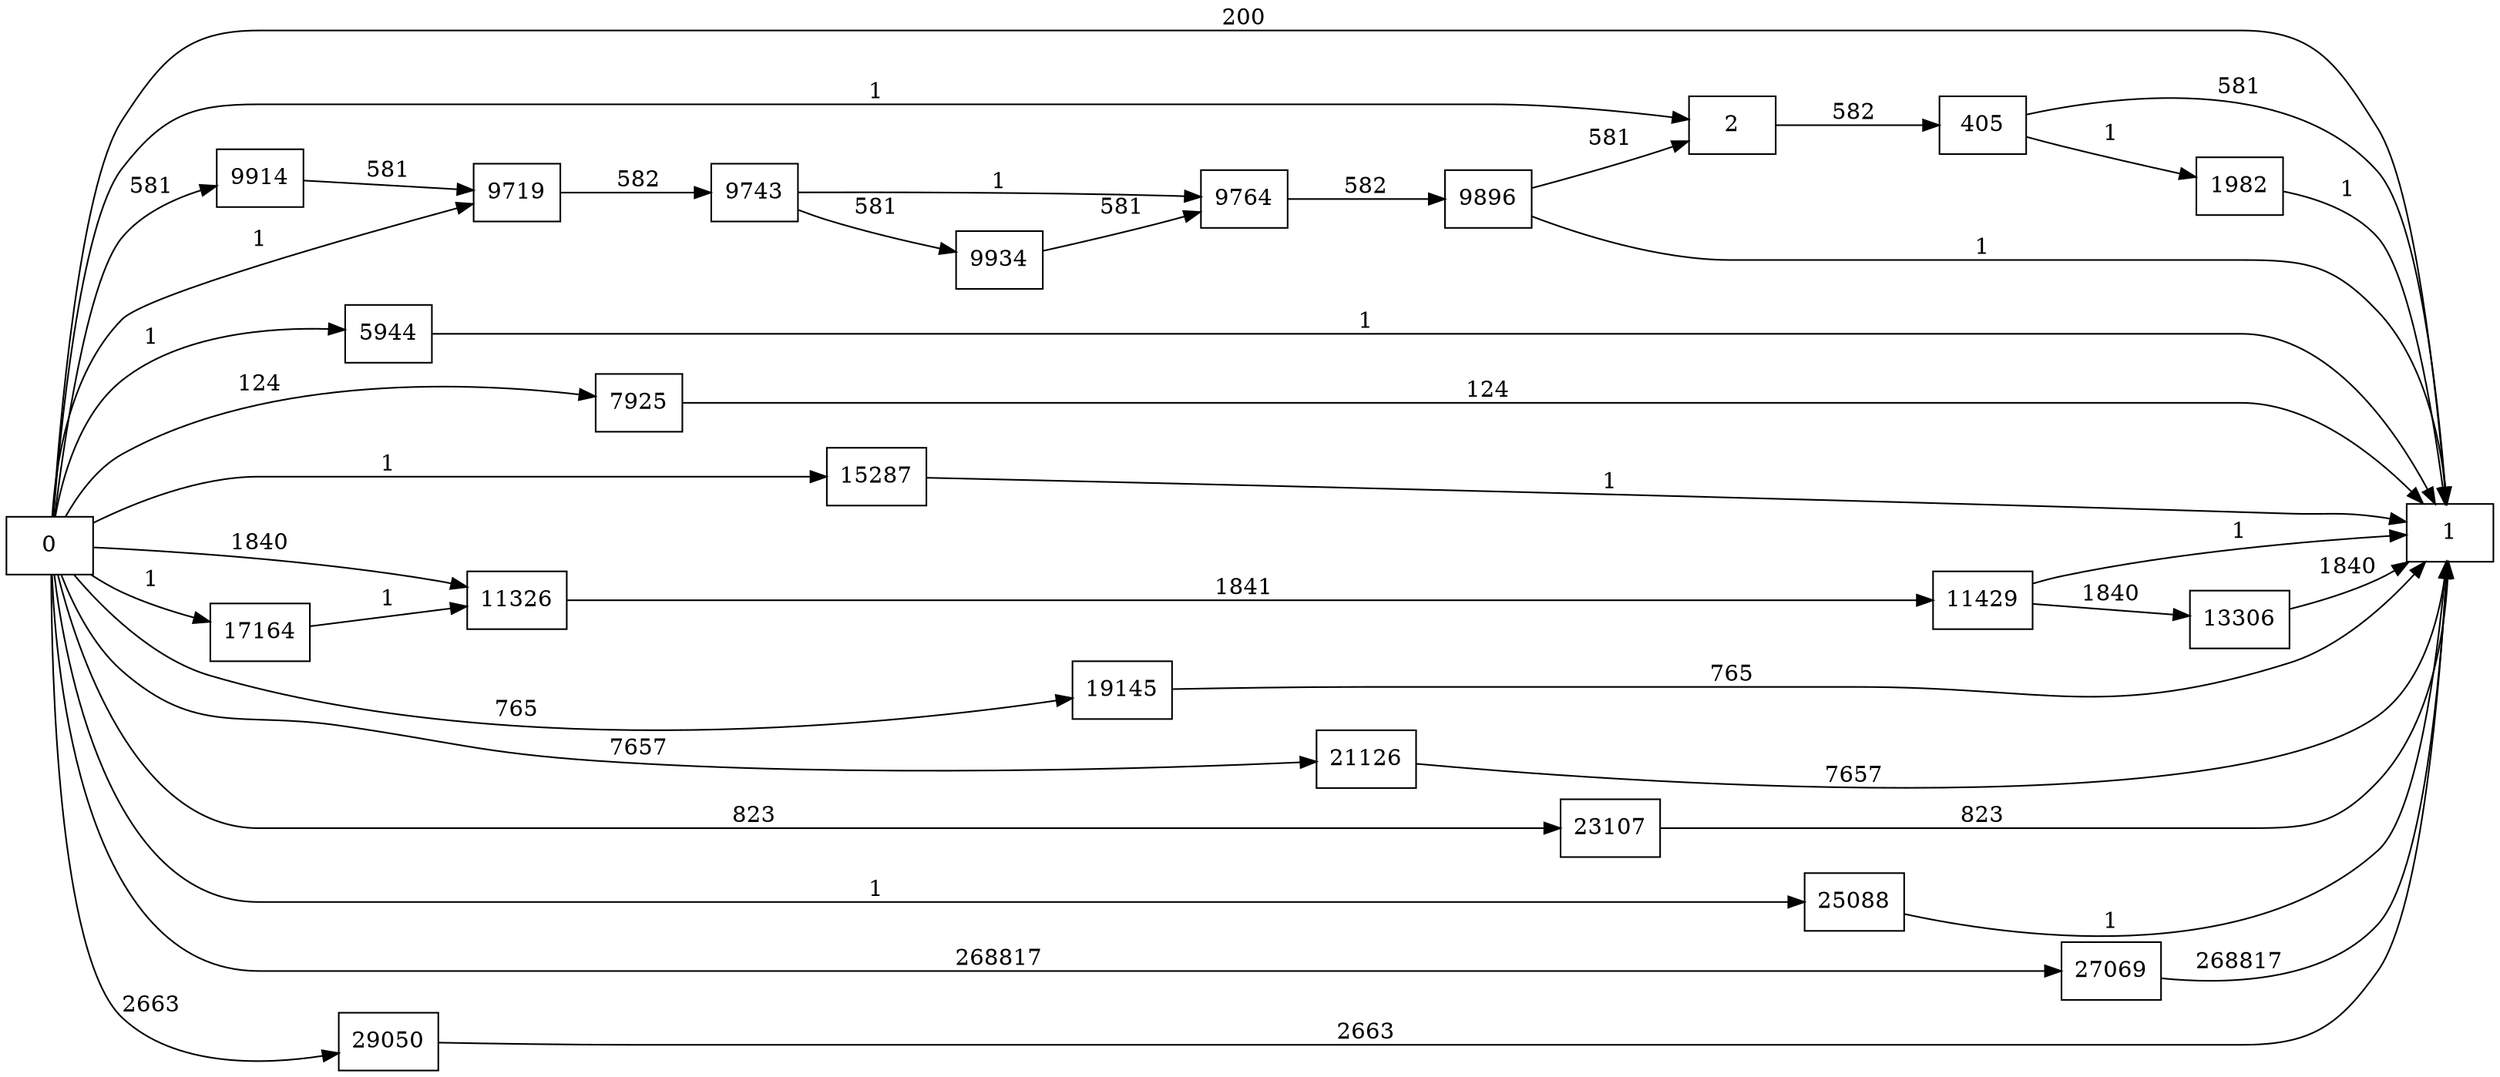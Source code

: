 digraph {
	graph [rankdir=LR]
	node [shape=rectangle]
	2 -> 405 [label=582]
	405 -> 1 [label=581]
	405 -> 1982 [label=1]
	1982 -> 1 [label=1]
	5944 -> 1 [label=1]
	7925 -> 1 [label=124]
	9719 -> 9743 [label=582]
	9743 -> 9764 [label=1]
	9743 -> 9934 [label=581]
	9764 -> 9896 [label=582]
	9896 -> 1 [label=1]
	9896 -> 2 [label=581]
	9914 -> 9719 [label=581]
	9934 -> 9764 [label=581]
	11326 -> 11429 [label=1841]
	11429 -> 1 [label=1]
	11429 -> 13306 [label=1840]
	13306 -> 1 [label=1840]
	15287 -> 1 [label=1]
	17164 -> 11326 [label=1]
	19145 -> 1 [label=765]
	21126 -> 1 [label=7657]
	23107 -> 1 [label=823]
	25088 -> 1 [label=1]
	27069 -> 1 [label=268817]
	29050 -> 1 [label=2663]
	0 -> 2 [label=1]
	0 -> 11326 [label=1840]
	0 -> 1 [label=200]
	0 -> 5944 [label=1]
	0 -> 7925 [label=124]
	0 -> 9719 [label=1]
	0 -> 9914 [label=581]
	0 -> 15287 [label=1]
	0 -> 17164 [label=1]
	0 -> 19145 [label=765]
	0 -> 21126 [label=7657]
	0 -> 23107 [label=823]
	0 -> 25088 [label=1]
	0 -> 27069 [label=268817]
	0 -> 29050 [label=2663]
}
